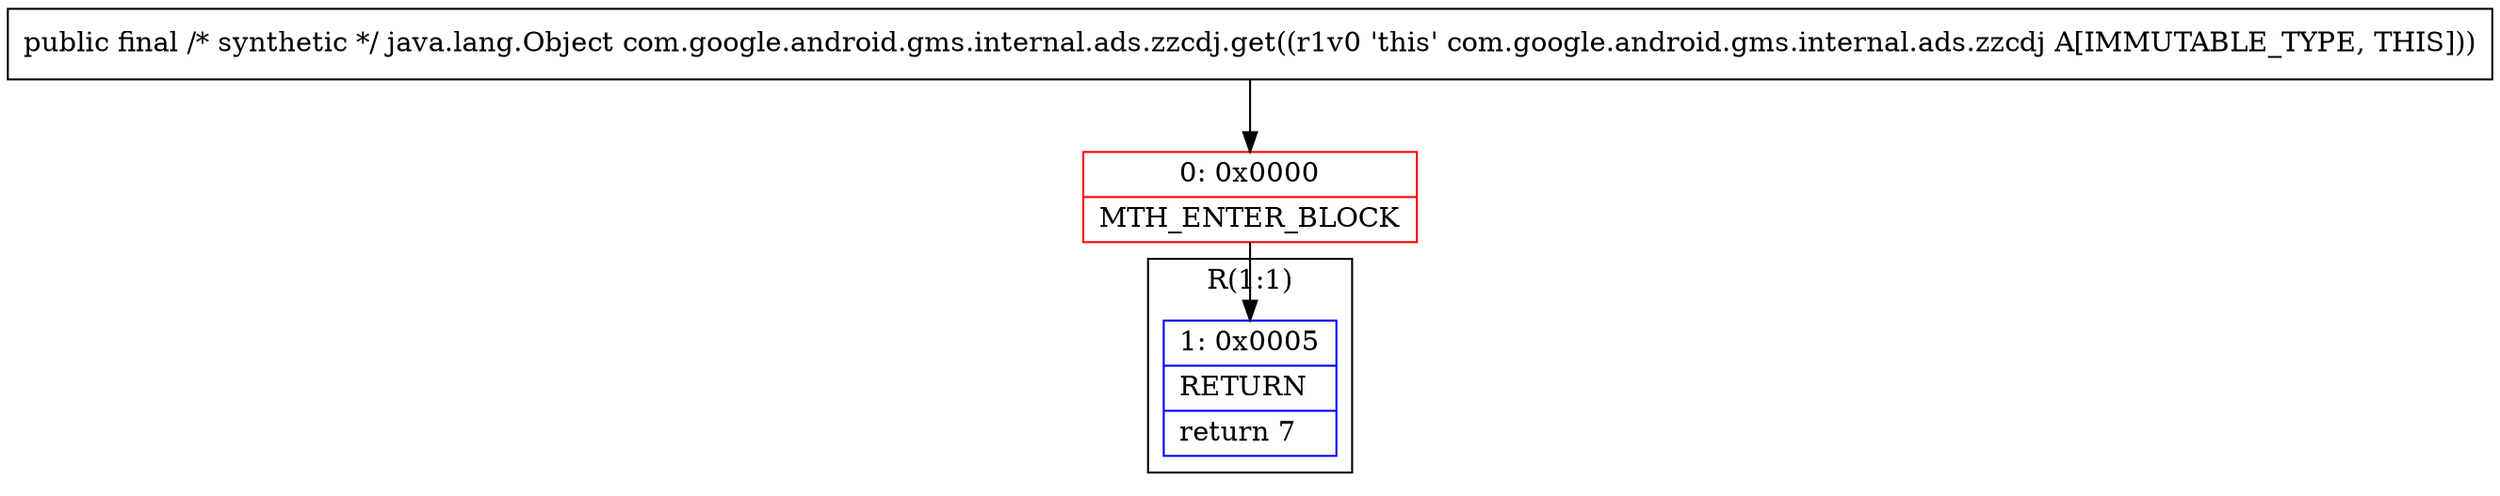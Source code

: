 digraph "CFG forcom.google.android.gms.internal.ads.zzcdj.get()Ljava\/lang\/Object;" {
subgraph cluster_Region_1664678000 {
label = "R(1:1)";
node [shape=record,color=blue];
Node_1 [shape=record,label="{1\:\ 0x0005|RETURN\l|return 7\l}"];
}
Node_0 [shape=record,color=red,label="{0\:\ 0x0000|MTH_ENTER_BLOCK\l}"];
MethodNode[shape=record,label="{public final \/* synthetic *\/ java.lang.Object com.google.android.gms.internal.ads.zzcdj.get((r1v0 'this' com.google.android.gms.internal.ads.zzcdj A[IMMUTABLE_TYPE, THIS])) }"];
MethodNode -> Node_0;
Node_0 -> Node_1;
}


